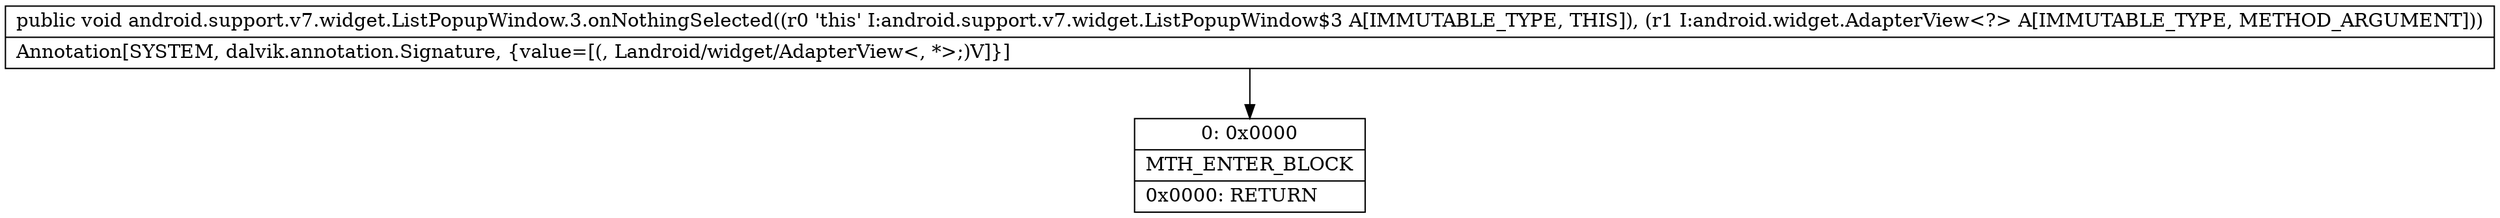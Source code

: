 digraph "CFG forandroid.support.v7.widget.ListPopupWindow.3.onNothingSelected(Landroid\/widget\/AdapterView;)V" {
Node_0 [shape=record,label="{0\:\ 0x0000|MTH_ENTER_BLOCK\l|0x0000: RETURN   \l}"];
MethodNode[shape=record,label="{public void android.support.v7.widget.ListPopupWindow.3.onNothingSelected((r0 'this' I:android.support.v7.widget.ListPopupWindow$3 A[IMMUTABLE_TYPE, THIS]), (r1 I:android.widget.AdapterView\<?\> A[IMMUTABLE_TYPE, METHOD_ARGUMENT]))  | Annotation[SYSTEM, dalvik.annotation.Signature, \{value=[(, Landroid\/widget\/AdapterView\<, *\>;)V]\}]\l}"];
MethodNode -> Node_0;
}

